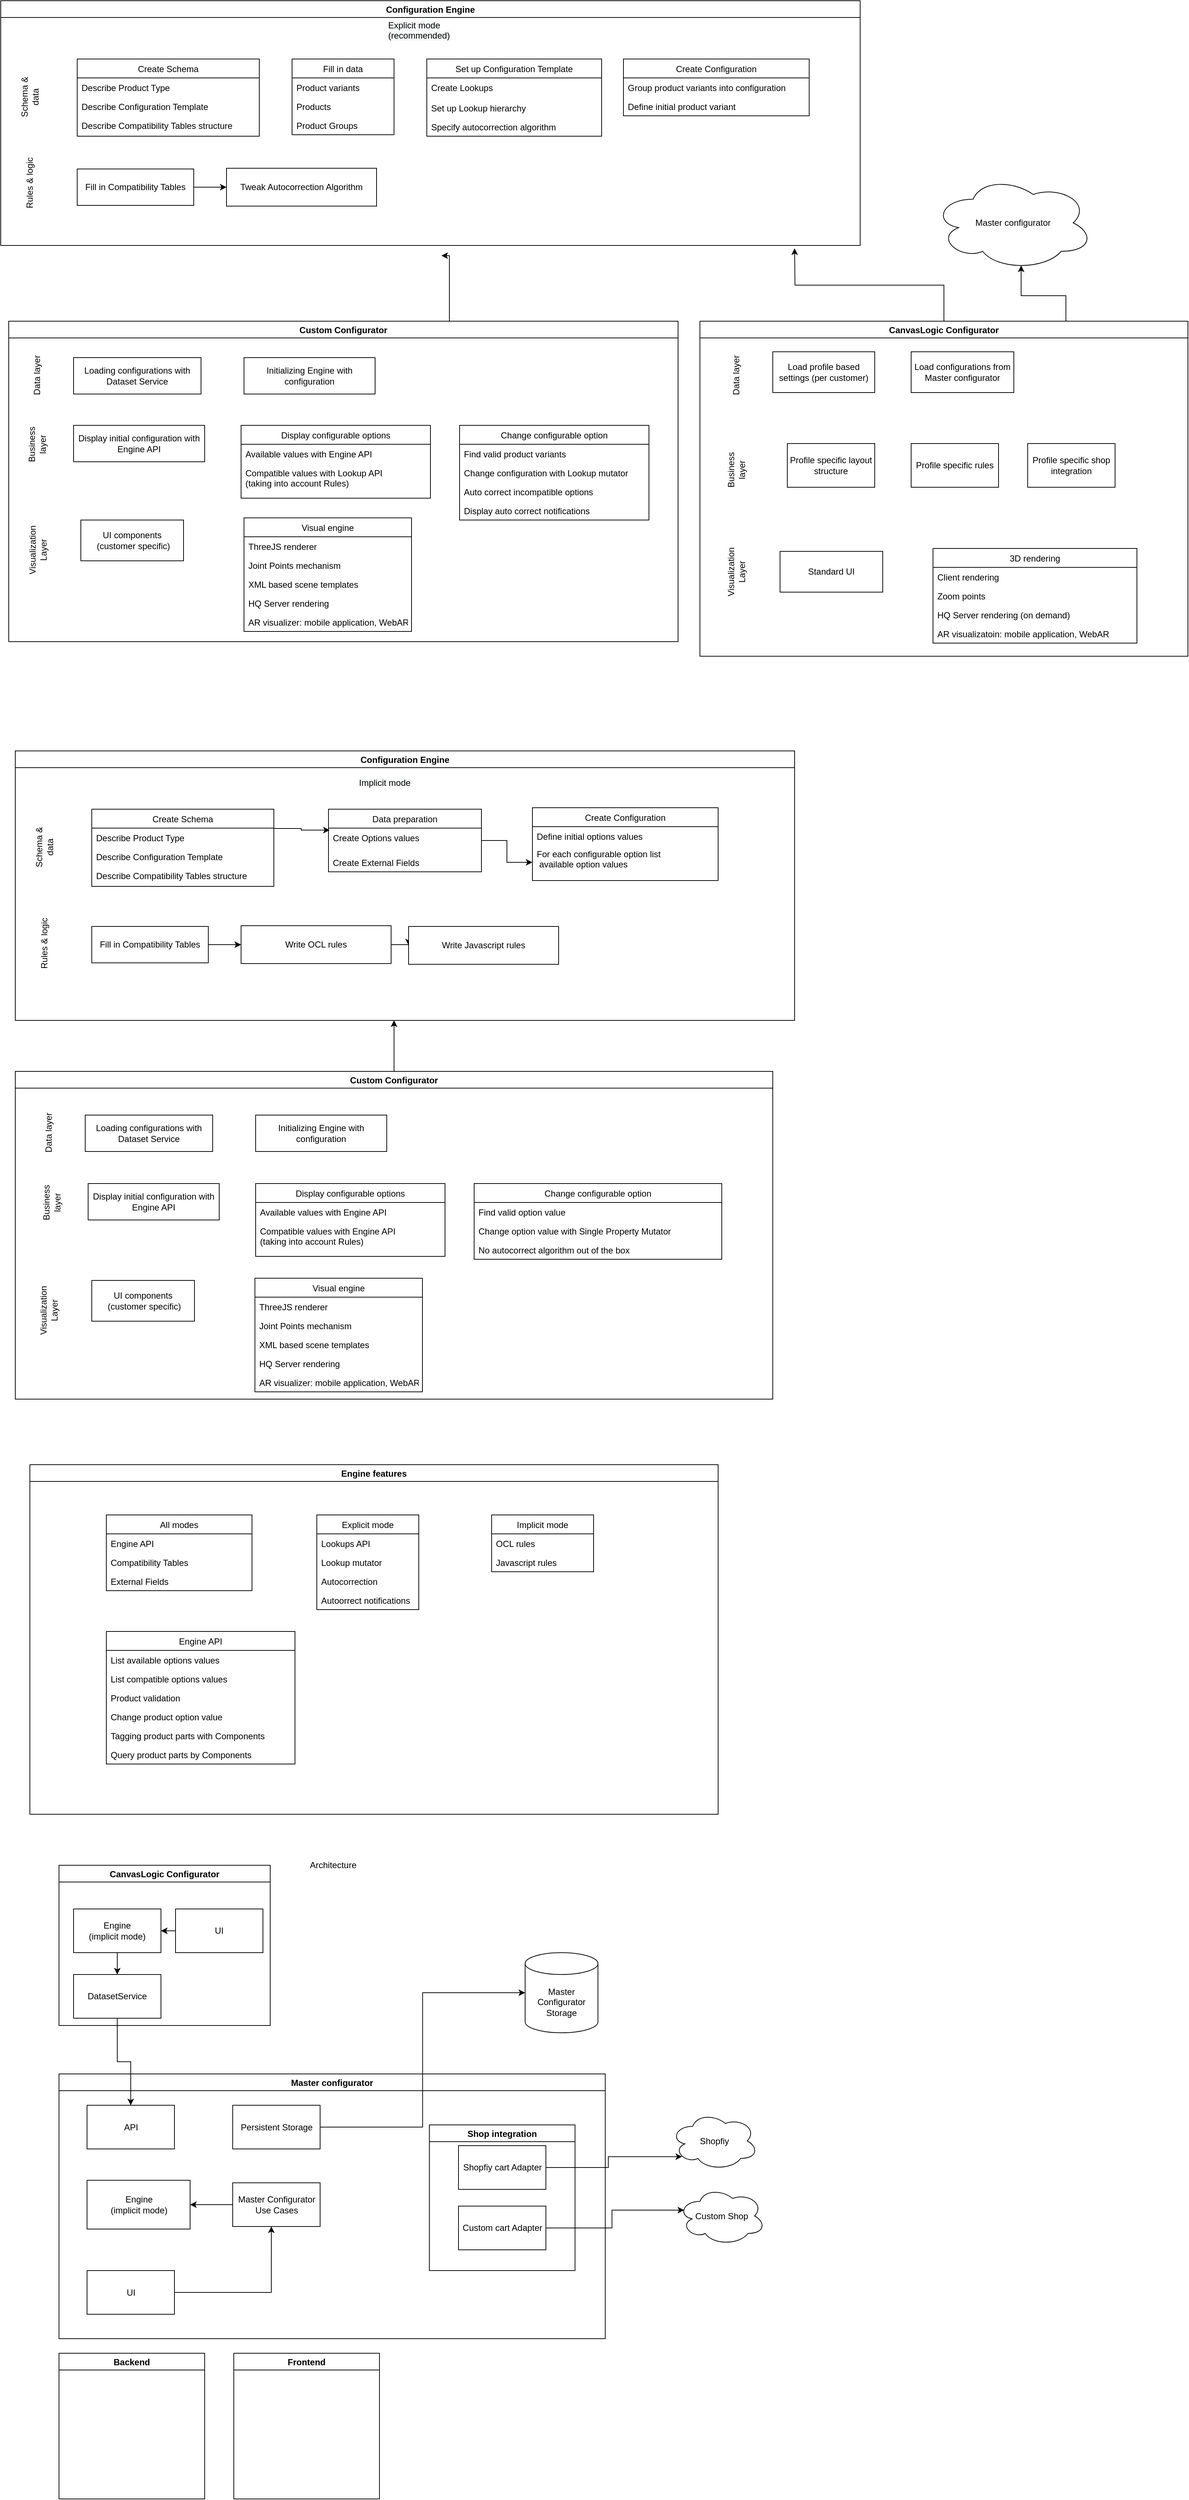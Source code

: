 <mxfile version="15.2.9" type="github">
  <diagram id="C5RBs43oDa-KdzZeNtuy" name="Page-1">
    <mxGraphModel dx="2031" dy="1089" grid="1" gridSize="10" guides="1" tooltips="1" connect="1" arrows="1" fold="1" page="1" pageScale="1" pageWidth="827" pageHeight="1169" math="0" shadow="0">
      <root>
        <mxCell id="WIyWlLk6GJQsqaUBKTNV-0" />
        <mxCell id="WIyWlLk6GJQsqaUBKTNV-1" parent="WIyWlLk6GJQsqaUBKTNV-0" />
        <mxCell id="K-jKVqznmBLDgwKWgukP-60" value="Configuration Engine" style="swimlane;" vertex="1" parent="WIyWlLk6GJQsqaUBKTNV-1">
          <mxGeometry x="20" width="1180" height="336" as="geometry" />
        </mxCell>
        <mxCell id="K-jKVqznmBLDgwKWgukP-9" value="Set up Configuration Template" style="swimlane;fontStyle=0;childLayout=stackLayout;horizontal=1;startSize=26;horizontalStack=0;resizeParent=1;resizeParentMax=0;resizeLast=0;collapsible=1;marginBottom=0;" vertex="1" parent="K-jKVqznmBLDgwKWgukP-60">
          <mxGeometry x="585" y="80" width="240" height="106" as="geometry" />
        </mxCell>
        <mxCell id="K-jKVqznmBLDgwKWgukP-26" value="Create Lookups&#xa;" style="text;strokeColor=none;fillColor=none;align=left;verticalAlign=top;spacingLeft=4;spacingRight=4;overflow=hidden;rotatable=0;points=[[0,0.5],[1,0.5]];portConstraint=eastwest;" vertex="1" parent="K-jKVqznmBLDgwKWgukP-9">
          <mxGeometry y="26" width="240" height="28" as="geometry" />
        </mxCell>
        <mxCell id="K-jKVqznmBLDgwKWgukP-10" value="Set up Lookup hierarchy" style="text;strokeColor=none;fillColor=none;align=left;verticalAlign=top;spacingLeft=4;spacingRight=4;overflow=hidden;rotatable=0;points=[[0,0.5],[1,0.5]];portConstraint=eastwest;" vertex="1" parent="K-jKVqznmBLDgwKWgukP-9">
          <mxGeometry y="54" width="240" height="26" as="geometry" />
        </mxCell>
        <mxCell id="K-jKVqznmBLDgwKWgukP-11" value="Specify autocorrection algorithm" style="text;strokeColor=none;fillColor=none;align=left;verticalAlign=top;spacingLeft=4;spacingRight=4;overflow=hidden;rotatable=0;points=[[0,0.5],[1,0.5]];portConstraint=eastwest;" vertex="1" parent="K-jKVqznmBLDgwKWgukP-9">
          <mxGeometry y="80" width="240" height="26" as="geometry" />
        </mxCell>
        <mxCell id="K-jKVqznmBLDgwKWgukP-21" value="Create Configuration" style="swimlane;fontStyle=0;childLayout=stackLayout;horizontal=1;startSize=26;horizontalStack=0;resizeParent=1;resizeParentMax=0;resizeLast=0;collapsible=1;marginBottom=0;" vertex="1" parent="K-jKVqznmBLDgwKWgukP-60">
          <mxGeometry x="855" y="80" width="255" height="78" as="geometry" />
        </mxCell>
        <mxCell id="K-jKVqznmBLDgwKWgukP-22" value="Group product variants into configuration " style="text;strokeColor=none;fillColor=none;align=left;verticalAlign=top;spacingLeft=4;spacingRight=4;overflow=hidden;rotatable=0;points=[[0,0.5],[1,0.5]];portConstraint=eastwest;" vertex="1" parent="K-jKVqznmBLDgwKWgukP-21">
          <mxGeometry y="26" width="255" height="26" as="geometry" />
        </mxCell>
        <mxCell id="K-jKVqznmBLDgwKWgukP-23" value="Define initial product variant" style="text;strokeColor=none;fillColor=none;align=left;verticalAlign=top;spacingLeft=4;spacingRight=4;overflow=hidden;rotatable=0;points=[[0,0.5],[1,0.5]];portConstraint=eastwest;" vertex="1" parent="K-jKVqznmBLDgwKWgukP-21">
          <mxGeometry y="52" width="255" height="26" as="geometry" />
        </mxCell>
        <mxCell id="K-jKVqznmBLDgwKWgukP-5" value="Fill in data" style="swimlane;fontStyle=0;childLayout=stackLayout;horizontal=1;startSize=26;horizontalStack=0;resizeParent=1;resizeParentMax=0;resizeLast=0;collapsible=1;marginBottom=0;" vertex="1" parent="K-jKVqznmBLDgwKWgukP-60">
          <mxGeometry x="400" y="80" width="140" height="104" as="geometry" />
        </mxCell>
        <mxCell id="K-jKVqznmBLDgwKWgukP-6" value="Product variants" style="text;strokeColor=none;fillColor=none;align=left;verticalAlign=top;spacingLeft=4;spacingRight=4;overflow=hidden;rotatable=0;points=[[0,0.5],[1,0.5]];portConstraint=eastwest;" vertex="1" parent="K-jKVqznmBLDgwKWgukP-5">
          <mxGeometry y="26" width="140" height="26" as="geometry" />
        </mxCell>
        <mxCell id="K-jKVqznmBLDgwKWgukP-7" value="Products" style="text;strokeColor=none;fillColor=none;align=left;verticalAlign=top;spacingLeft=4;spacingRight=4;overflow=hidden;rotatable=0;points=[[0,0.5],[1,0.5]];portConstraint=eastwest;" vertex="1" parent="K-jKVqznmBLDgwKWgukP-5">
          <mxGeometry y="52" width="140" height="26" as="geometry" />
        </mxCell>
        <mxCell id="K-jKVqznmBLDgwKWgukP-8" value="Product Groups" style="text;strokeColor=none;fillColor=none;align=left;verticalAlign=top;spacingLeft=4;spacingRight=4;overflow=hidden;rotatable=0;points=[[0,0.5],[1,0.5]];portConstraint=eastwest;" vertex="1" parent="K-jKVqznmBLDgwKWgukP-5">
          <mxGeometry y="78" width="140" height="26" as="geometry" />
        </mxCell>
        <mxCell id="K-jKVqznmBLDgwKWgukP-1" value="Create Schema" style="swimlane;fontStyle=0;childLayout=stackLayout;horizontal=1;startSize=26;horizontalStack=0;resizeParent=1;resizeParentMax=0;resizeLast=0;collapsible=1;marginBottom=0;" vertex="1" parent="K-jKVqznmBLDgwKWgukP-60">
          <mxGeometry x="105" y="80" width="250" height="106" as="geometry" />
        </mxCell>
        <mxCell id="K-jKVqznmBLDgwKWgukP-2" value="Describe Product Type " style="text;strokeColor=none;fillColor=none;align=left;verticalAlign=top;spacingLeft=4;spacingRight=4;overflow=hidden;rotatable=0;points=[[0,0.5],[1,0.5]];portConstraint=eastwest;" vertex="1" parent="K-jKVqznmBLDgwKWgukP-1">
          <mxGeometry y="26" width="250" height="26" as="geometry" />
        </mxCell>
        <mxCell id="K-jKVqznmBLDgwKWgukP-88" value="Describe Configuration Template" style="text;strokeColor=none;fillColor=none;align=left;verticalAlign=top;spacingLeft=4;spacingRight=4;overflow=hidden;rotatable=0;points=[[0,0.5],[1,0.5]];portConstraint=eastwest;" vertex="1" parent="K-jKVqznmBLDgwKWgukP-1">
          <mxGeometry y="52" width="250" height="26" as="geometry" />
        </mxCell>
        <mxCell id="K-jKVqznmBLDgwKWgukP-4" value="Describe Compatibility Tables structure" style="text;strokeColor=none;fillColor=none;align=left;verticalAlign=top;spacingLeft=4;spacingRight=4;overflow=hidden;rotatable=0;points=[[0,0.5],[1,0.5]];portConstraint=eastwest;" vertex="1" parent="K-jKVqznmBLDgwKWgukP-1">
          <mxGeometry y="78" width="250" height="28" as="geometry" />
        </mxCell>
        <mxCell id="K-jKVqznmBLDgwKWgukP-74" value="" style="edgeStyle=orthogonalEdgeStyle;rounded=0;orthogonalLoop=1;jettySize=auto;html=1;" edge="1" parent="K-jKVqznmBLDgwKWgukP-60" source="K-jKVqznmBLDgwKWgukP-41" target="K-jKVqznmBLDgwKWgukP-42">
          <mxGeometry relative="1" as="geometry" />
        </mxCell>
        <mxCell id="K-jKVqznmBLDgwKWgukP-41" value="Fill in Compatibility Tables" style="rounded=0;whiteSpace=wrap;html=1;" vertex="1" parent="K-jKVqznmBLDgwKWgukP-60">
          <mxGeometry x="105" y="231" width="160" height="50" as="geometry" />
        </mxCell>
        <mxCell id="K-jKVqznmBLDgwKWgukP-42" value="Tweak Autocorrection Algorithm" style="rounded=0;whiteSpace=wrap;html=1;" vertex="1" parent="K-jKVqznmBLDgwKWgukP-60">
          <mxGeometry x="310" y="230" width="206" height="52" as="geometry" />
        </mxCell>
        <mxCell id="K-jKVqznmBLDgwKWgukP-38" value="Schema &amp;amp; data" style="text;html=1;strokeColor=none;fillColor=none;align=center;verticalAlign=middle;whiteSpace=wrap;rounded=0;rotation=-90;" vertex="1" parent="K-jKVqznmBLDgwKWgukP-60">
          <mxGeometry y="108" width="80" height="48" as="geometry" />
        </mxCell>
        <mxCell id="K-jKVqznmBLDgwKWgukP-39" value="Rules &amp;amp; logic" style="text;html=1;strokeColor=none;fillColor=none;align=center;verticalAlign=middle;whiteSpace=wrap;rounded=0;rotation=-90;" vertex="1" parent="K-jKVqznmBLDgwKWgukP-60">
          <mxGeometry y="226" width="80" height="48" as="geometry" />
        </mxCell>
        <mxCell id="K-jKVqznmBLDgwKWgukP-37" value="&lt;span style=&quot;color: rgb(0, 0, 0); font-family: helvetica; font-size: 12px; font-style: normal; font-weight: 400; letter-spacing: normal; text-align: center; text-indent: 0px; text-transform: none; word-spacing: 0px; background-color: rgb(248, 249, 250); display: inline; float: none;&quot;&gt;Explicit mode&lt;/span&gt;&lt;br style=&quot;color: rgb(0, 0, 0); font-family: helvetica; font-size: 12px; font-style: normal; font-weight: 400; letter-spacing: normal; text-align: center; text-indent: 0px; text-transform: none; word-spacing: 0px; background-color: rgb(248, 249, 250);&quot;&gt;&lt;span style=&quot;color: rgb(0, 0, 0); font-family: helvetica; font-size: 12px; font-style: normal; font-weight: 400; letter-spacing: normal; text-align: center; text-indent: 0px; text-transform: none; word-spacing: 0px; background-color: rgb(248, 249, 250); display: inline; float: none;&quot;&gt;(recommended)&lt;/span&gt;" style="text;whiteSpace=wrap;html=1;" vertex="1" parent="K-jKVqznmBLDgwKWgukP-60">
          <mxGeometry x="530" y="20" width="110" height="40" as="geometry" />
        </mxCell>
        <mxCell id="K-jKVqznmBLDgwKWgukP-64" style="edgeStyle=orthogonalEdgeStyle;rounded=0;orthogonalLoop=1;jettySize=auto;html=1;exitX=0.5;exitY=0;exitDx=0;exitDy=0;" edge="1" parent="WIyWlLk6GJQsqaUBKTNV-1" source="K-jKVqznmBLDgwKWgukP-63">
          <mxGeometry relative="1" as="geometry">
            <mxPoint x="625" y="350" as="targetPoint" />
            <Array as="points">
              <mxPoint x="636" y="350" />
            </Array>
          </mxGeometry>
        </mxCell>
        <mxCell id="K-jKVqznmBLDgwKWgukP-63" value="Custom Configurator" style="swimlane;" vertex="1" parent="WIyWlLk6GJQsqaUBKTNV-1">
          <mxGeometry x="31" y="440" width="919" height="440" as="geometry" />
        </mxCell>
        <mxCell id="K-jKVqznmBLDgwKWgukP-40" value="Visualization Layer" style="text;html=1;strokeColor=none;fillColor=none;align=center;verticalAlign=middle;whiteSpace=wrap;rounded=0;rotation=-90;" vertex="1" parent="K-jKVqznmBLDgwKWgukP-63">
          <mxGeometry y="290" width="80" height="48" as="geometry" />
        </mxCell>
        <mxCell id="K-jKVqznmBLDgwKWgukP-43" value="Initializing Engine with configuration" style="rounded=0;whiteSpace=wrap;html=1;" vertex="1" parent="K-jKVqznmBLDgwKWgukP-63">
          <mxGeometry x="323" y="50" width="180" height="50" as="geometry" />
        </mxCell>
        <mxCell id="K-jKVqznmBLDgwKWgukP-48" value="Loading configurations with Dataset Service" style="rounded=0;whiteSpace=wrap;html=1;" vertex="1" parent="K-jKVqznmBLDgwKWgukP-63">
          <mxGeometry x="89" y="50" width="175" height="50" as="geometry" />
        </mxCell>
        <mxCell id="K-jKVqznmBLDgwKWgukP-49" value="Display initial configuration with Engine API" style="rounded=0;whiteSpace=wrap;html=1;" vertex="1" parent="K-jKVqznmBLDgwKWgukP-63">
          <mxGeometry x="89" y="143" width="180" height="50" as="geometry" />
        </mxCell>
        <mxCell id="K-jKVqznmBLDgwKWgukP-52" value="Display configurable options" style="swimlane;fontStyle=0;childLayout=stackLayout;horizontal=1;startSize=26;horizontalStack=0;resizeParent=1;resizeParentMax=0;resizeLast=0;collapsible=1;marginBottom=0;" vertex="1" parent="K-jKVqznmBLDgwKWgukP-63">
          <mxGeometry x="319" y="143" width="260" height="100" as="geometry" />
        </mxCell>
        <mxCell id="K-jKVqznmBLDgwKWgukP-53" value="Available values with Engine API" style="text;strokeColor=none;fillColor=none;align=left;verticalAlign=top;spacingLeft=4;spacingRight=4;overflow=hidden;rotatable=0;points=[[0,0.5],[1,0.5]];portConstraint=eastwest;" vertex="1" parent="K-jKVqznmBLDgwKWgukP-52">
          <mxGeometry y="26" width="260" height="26" as="geometry" />
        </mxCell>
        <mxCell id="K-jKVqznmBLDgwKWgukP-54" value="Compatible values with Lookup API &#xa;(taking into account Rules)&#xa;" style="text;strokeColor=none;fillColor=none;align=left;verticalAlign=top;spacingLeft=4;spacingRight=4;overflow=hidden;rotatable=0;points=[[0,0.5],[1,0.5]];portConstraint=eastwest;" vertex="1" parent="K-jKVqznmBLDgwKWgukP-52">
          <mxGeometry y="52" width="260" height="48" as="geometry" />
        </mxCell>
        <mxCell id="K-jKVqznmBLDgwKWgukP-89" value="Business layer" style="text;html=1;strokeColor=none;fillColor=none;align=center;verticalAlign=middle;whiteSpace=wrap;rounded=0;rotation=-90;" vertex="1" parent="K-jKVqznmBLDgwKWgukP-63">
          <mxGeometry x="-1" y="145" width="80" height="48" as="geometry" />
        </mxCell>
        <mxCell id="K-jKVqznmBLDgwKWgukP-91" value="Data layer" style="text;html=1;strokeColor=none;fillColor=none;align=center;verticalAlign=middle;whiteSpace=wrap;rounded=0;rotation=-90;" vertex="1" parent="K-jKVqznmBLDgwKWgukP-63">
          <mxGeometry x="-1" y="50" width="80" height="48" as="geometry" />
        </mxCell>
        <mxCell id="K-jKVqznmBLDgwKWgukP-92" value="Change configurable option" style="swimlane;fontStyle=0;childLayout=stackLayout;horizontal=1;startSize=26;horizontalStack=0;resizeParent=1;resizeParentMax=0;resizeLast=0;collapsible=1;marginBottom=0;" vertex="1" parent="K-jKVqznmBLDgwKWgukP-63">
          <mxGeometry x="619" y="143" width="260" height="130" as="geometry" />
        </mxCell>
        <mxCell id="K-jKVqznmBLDgwKWgukP-93" value="Find valid product variants" style="text;strokeColor=none;fillColor=none;align=left;verticalAlign=top;spacingLeft=4;spacingRight=4;overflow=hidden;rotatable=0;points=[[0,0.5],[1,0.5]];portConstraint=eastwest;" vertex="1" parent="K-jKVqznmBLDgwKWgukP-92">
          <mxGeometry y="26" width="260" height="26" as="geometry" />
        </mxCell>
        <mxCell id="K-jKVqznmBLDgwKWgukP-97" value="Change configuration with Lookup mutator" style="text;strokeColor=none;fillColor=none;align=left;verticalAlign=top;spacingLeft=4;spacingRight=4;overflow=hidden;rotatable=0;points=[[0,0.5],[1,0.5]];portConstraint=eastwest;" vertex="1" parent="K-jKVqznmBLDgwKWgukP-92">
          <mxGeometry y="52" width="260" height="26" as="geometry" />
        </mxCell>
        <mxCell id="K-jKVqznmBLDgwKWgukP-95" value="Auto correct incompatible options" style="text;strokeColor=none;fillColor=none;align=left;verticalAlign=top;spacingLeft=4;spacingRight=4;overflow=hidden;rotatable=0;points=[[0,0.5],[1,0.5]];portConstraint=eastwest;" vertex="1" parent="K-jKVqznmBLDgwKWgukP-92">
          <mxGeometry y="78" width="260" height="26" as="geometry" />
        </mxCell>
        <mxCell id="K-jKVqznmBLDgwKWgukP-96" value="Display auto correct notifications" style="text;strokeColor=none;fillColor=none;align=left;verticalAlign=top;spacingLeft=4;spacingRight=4;overflow=hidden;rotatable=0;points=[[0,0.5],[1,0.5]];portConstraint=eastwest;" vertex="1" parent="K-jKVqznmBLDgwKWgukP-92">
          <mxGeometry y="104" width="260" height="26" as="geometry" />
        </mxCell>
        <mxCell id="K-jKVqznmBLDgwKWgukP-103" value="UI components&lt;br&gt;&amp;nbsp;(customer specific)" style="rounded=0;whiteSpace=wrap;html=1;" vertex="1" parent="K-jKVqznmBLDgwKWgukP-63">
          <mxGeometry x="99" y="273" width="141" height="56" as="geometry" />
        </mxCell>
        <mxCell id="K-jKVqznmBLDgwKWgukP-80" value="Visual engine" style="swimlane;fontStyle=0;childLayout=stackLayout;horizontal=1;startSize=26;horizontalStack=0;resizeParent=1;resizeParentMax=0;resizeLast=0;collapsible=1;marginBottom=0;" vertex="1" parent="K-jKVqznmBLDgwKWgukP-63">
          <mxGeometry x="323" y="270" width="230" height="156" as="geometry" />
        </mxCell>
        <mxCell id="K-jKVqznmBLDgwKWgukP-81" value="ThreeJS renderer" style="text;strokeColor=none;fillColor=none;align=left;verticalAlign=top;spacingLeft=4;spacingRight=4;overflow=hidden;rotatable=0;points=[[0,0.5],[1,0.5]];portConstraint=eastwest;" vertex="1" parent="K-jKVqznmBLDgwKWgukP-80">
          <mxGeometry y="26" width="230" height="26" as="geometry" />
        </mxCell>
        <mxCell id="K-jKVqznmBLDgwKWgukP-82" value="Joint Points mechanism" style="text;strokeColor=none;fillColor=none;align=left;verticalAlign=top;spacingLeft=4;spacingRight=4;overflow=hidden;rotatable=0;points=[[0,0.5],[1,0.5]];portConstraint=eastwest;" vertex="1" parent="K-jKVqznmBLDgwKWgukP-80">
          <mxGeometry y="52" width="230" height="26" as="geometry" />
        </mxCell>
        <mxCell id="K-jKVqznmBLDgwKWgukP-83" value="XML based scene templates&#xa;" style="text;strokeColor=none;fillColor=none;align=left;verticalAlign=top;spacingLeft=4;spacingRight=4;overflow=hidden;rotatable=0;points=[[0,0.5],[1,0.5]];portConstraint=eastwest;" vertex="1" parent="K-jKVqznmBLDgwKWgukP-80">
          <mxGeometry y="78" width="230" height="26" as="geometry" />
        </mxCell>
        <mxCell id="K-jKVqznmBLDgwKWgukP-84" value="HQ Server rendering" style="text;strokeColor=none;fillColor=none;align=left;verticalAlign=top;spacingLeft=4;spacingRight=4;overflow=hidden;rotatable=0;points=[[0,0.5],[1,0.5]];portConstraint=eastwest;" vertex="1" parent="K-jKVqznmBLDgwKWgukP-80">
          <mxGeometry y="104" width="230" height="26" as="geometry" />
        </mxCell>
        <mxCell id="K-jKVqznmBLDgwKWgukP-85" value="AR visualizer: mobile application, WebAR&#xa;" style="text;strokeColor=none;fillColor=none;align=left;verticalAlign=top;spacingLeft=4;spacingRight=4;overflow=hidden;rotatable=0;points=[[0,0.5],[1,0.5]];portConstraint=eastwest;" vertex="1" parent="K-jKVqznmBLDgwKWgukP-80">
          <mxGeometry y="130" width="230" height="26" as="geometry" />
        </mxCell>
        <mxCell id="K-jKVqznmBLDgwKWgukP-78" value="Architecture" style="text;html=1;strokeColor=none;fillColor=none;align=center;verticalAlign=middle;whiteSpace=wrap;rounded=0;" vertex="1" parent="WIyWlLk6GJQsqaUBKTNV-1">
          <mxGeometry x="400" y="2540" width="153" height="40" as="geometry" />
        </mxCell>
        <mxCell id="K-jKVqznmBLDgwKWgukP-99" style="edgeStyle=orthogonalEdgeStyle;rounded=0;orthogonalLoop=1;jettySize=auto;html=1;exitX=0.5;exitY=0;exitDx=0;exitDy=0;" edge="1" parent="WIyWlLk6GJQsqaUBKTNV-1" source="K-jKVqznmBLDgwKWgukP-98">
          <mxGeometry relative="1" as="geometry">
            <mxPoint x="1110" y="340" as="targetPoint" />
          </mxGeometry>
        </mxCell>
        <mxCell id="K-jKVqznmBLDgwKWgukP-101" style="edgeStyle=orthogonalEdgeStyle;rounded=0;orthogonalLoop=1;jettySize=auto;html=1;exitX=0.75;exitY=0;exitDx=0;exitDy=0;entryX=0.55;entryY=0.95;entryDx=0;entryDy=0;entryPerimeter=0;" edge="1" parent="WIyWlLk6GJQsqaUBKTNV-1" source="K-jKVqznmBLDgwKWgukP-98" target="K-jKVqznmBLDgwKWgukP-100">
          <mxGeometry relative="1" as="geometry" />
        </mxCell>
        <mxCell id="K-jKVqznmBLDgwKWgukP-98" value="CanvasLogic Configurator" style="swimlane;" vertex="1" parent="WIyWlLk6GJQsqaUBKTNV-1">
          <mxGeometry x="980" y="440" width="670" height="460" as="geometry" />
        </mxCell>
        <mxCell id="K-jKVqznmBLDgwKWgukP-104" value="Data layer" style="text;html=1;strokeColor=none;fillColor=none;align=center;verticalAlign=middle;whiteSpace=wrap;rounded=0;rotation=-90;" vertex="1" parent="K-jKVqznmBLDgwKWgukP-98">
          <mxGeometry x="10" y="50" width="80" height="48" as="geometry" />
        </mxCell>
        <mxCell id="K-jKVqznmBLDgwKWgukP-105" value="Business layer" style="text;html=1;strokeColor=none;fillColor=none;align=center;verticalAlign=middle;whiteSpace=wrap;rounded=0;rotation=-90;" vertex="1" parent="K-jKVqznmBLDgwKWgukP-98">
          <mxGeometry x="10" y="180" width="80" height="48" as="geometry" />
        </mxCell>
        <mxCell id="K-jKVqznmBLDgwKWgukP-106" value="Visualization Layer" style="text;html=1;strokeColor=none;fillColor=none;align=center;verticalAlign=middle;whiteSpace=wrap;rounded=0;rotation=-90;" vertex="1" parent="K-jKVqznmBLDgwKWgukP-98">
          <mxGeometry x="10" y="320" width="80" height="48" as="geometry" />
        </mxCell>
        <mxCell id="K-jKVqznmBLDgwKWgukP-107" value="Standard UI" style="rounded=0;whiteSpace=wrap;html=1;" vertex="1" parent="K-jKVqznmBLDgwKWgukP-98">
          <mxGeometry x="110" y="316" width="141" height="56" as="geometry" />
        </mxCell>
        <mxCell id="K-jKVqznmBLDgwKWgukP-108" value="3D rendering" style="swimlane;fontStyle=0;childLayout=stackLayout;horizontal=1;startSize=26;horizontalStack=0;resizeParent=1;resizeParentMax=0;resizeLast=0;collapsible=1;marginBottom=0;" vertex="1" parent="K-jKVqznmBLDgwKWgukP-98">
          <mxGeometry x="320" y="312" width="280" height="130" as="geometry" />
        </mxCell>
        <mxCell id="K-jKVqznmBLDgwKWgukP-109" value="Client rendering" style="text;strokeColor=none;fillColor=none;align=left;verticalAlign=top;spacingLeft=4;spacingRight=4;overflow=hidden;rotatable=0;points=[[0,0.5],[1,0.5]];portConstraint=eastwest;" vertex="1" parent="K-jKVqznmBLDgwKWgukP-108">
          <mxGeometry y="26" width="280" height="26" as="geometry" />
        </mxCell>
        <mxCell id="K-jKVqznmBLDgwKWgukP-110" value="Zoom points" style="text;strokeColor=none;fillColor=none;align=left;verticalAlign=top;spacingLeft=4;spacingRight=4;overflow=hidden;rotatable=0;points=[[0,0.5],[1,0.5]];portConstraint=eastwest;" vertex="1" parent="K-jKVqznmBLDgwKWgukP-108">
          <mxGeometry y="52" width="280" height="26" as="geometry" />
        </mxCell>
        <mxCell id="K-jKVqznmBLDgwKWgukP-111" value="HQ Server rendering (on demand)" style="text;strokeColor=none;fillColor=none;align=left;verticalAlign=top;spacingLeft=4;spacingRight=4;overflow=hidden;rotatable=0;points=[[0,0.5],[1,0.5]];portConstraint=eastwest;" vertex="1" parent="K-jKVqznmBLDgwKWgukP-108">
          <mxGeometry y="78" width="280" height="26" as="geometry" />
        </mxCell>
        <mxCell id="K-jKVqznmBLDgwKWgukP-112" value="AR visualizatoin: mobile application, WebAR" style="text;strokeColor=none;fillColor=none;align=left;verticalAlign=top;spacingLeft=4;spacingRight=4;overflow=hidden;rotatable=0;points=[[0,0.5],[1,0.5]];portConstraint=eastwest;" vertex="1" parent="K-jKVqznmBLDgwKWgukP-108">
          <mxGeometry y="104" width="280" height="26" as="geometry" />
        </mxCell>
        <mxCell id="K-jKVqznmBLDgwKWgukP-113" value="Load configurations from Master configurator" style="rounded=0;whiteSpace=wrap;html=1;" vertex="1" parent="K-jKVqznmBLDgwKWgukP-98">
          <mxGeometry x="290" y="42" width="141" height="56" as="geometry" />
        </mxCell>
        <mxCell id="K-jKVqznmBLDgwKWgukP-114" value="Load profile based settings (per customer)" style="rounded=0;whiteSpace=wrap;html=1;" vertex="1" parent="K-jKVqznmBLDgwKWgukP-98">
          <mxGeometry x="100" y="42" width="140" height="56" as="geometry" />
        </mxCell>
        <mxCell id="K-jKVqznmBLDgwKWgukP-116" value="Profile specific layout structure" style="rounded=0;whiteSpace=wrap;html=1;" vertex="1" parent="K-jKVqznmBLDgwKWgukP-98">
          <mxGeometry x="120" y="168" width="120" height="60" as="geometry" />
        </mxCell>
        <mxCell id="K-jKVqznmBLDgwKWgukP-117" value="Profile specific rules" style="rounded=0;whiteSpace=wrap;html=1;" vertex="1" parent="K-jKVqznmBLDgwKWgukP-98">
          <mxGeometry x="290" y="168" width="120" height="60" as="geometry" />
        </mxCell>
        <mxCell id="K-jKVqznmBLDgwKWgukP-118" value="Profile specific shop integration" style="rounded=0;whiteSpace=wrap;html=1;" vertex="1" parent="K-jKVqznmBLDgwKWgukP-98">
          <mxGeometry x="450" y="168" width="120" height="60" as="geometry" />
        </mxCell>
        <mxCell id="K-jKVqznmBLDgwKWgukP-100" value="Master configurator" style="ellipse;shape=cloud;whiteSpace=wrap;html=1;" vertex="1" parent="WIyWlLk6GJQsqaUBKTNV-1">
          <mxGeometry x="1300" y="240" width="220" height="130" as="geometry" />
        </mxCell>
        <mxCell id="K-jKVqznmBLDgwKWgukP-119" value="Configuration Engine" style="swimlane;" vertex="1" parent="WIyWlLk6GJQsqaUBKTNV-1">
          <mxGeometry x="40" y="1030" width="1070" height="370" as="geometry" />
        </mxCell>
        <mxCell id="K-jKVqznmBLDgwKWgukP-124" value="Create Configuration" style="swimlane;fontStyle=0;childLayout=stackLayout;horizontal=1;startSize=26;horizontalStack=0;resizeParent=1;resizeParentMax=0;resizeLast=0;collapsible=1;marginBottom=0;" vertex="1" parent="K-jKVqznmBLDgwKWgukP-119">
          <mxGeometry x="710" y="78" width="255" height="100" as="geometry" />
        </mxCell>
        <mxCell id="K-jKVqznmBLDgwKWgukP-126" value="Define initial options values&#xa;" style="text;strokeColor=none;fillColor=none;align=left;verticalAlign=top;spacingLeft=4;spacingRight=4;overflow=hidden;rotatable=0;points=[[0,0.5],[1,0.5]];portConstraint=eastwest;" vertex="1" parent="K-jKVqznmBLDgwKWgukP-124">
          <mxGeometry y="26" width="255" height="24" as="geometry" />
        </mxCell>
        <mxCell id="K-jKVqznmBLDgwKWgukP-125" value="For each configurable option list&#xa; available option values" style="text;strokeColor=none;fillColor=none;align=left;verticalAlign=top;spacingLeft=4;spacingRight=4;overflow=hidden;rotatable=0;points=[[0,0.5],[1,0.5]];portConstraint=eastwest;" vertex="1" parent="K-jKVqznmBLDgwKWgukP-124">
          <mxGeometry y="50" width="255" height="50" as="geometry" />
        </mxCell>
        <mxCell id="K-jKVqznmBLDgwKWgukP-127" value="Data preparation" style="swimlane;fontStyle=0;childLayout=stackLayout;horizontal=1;startSize=26;horizontalStack=0;resizeParent=1;resizeParentMax=0;resizeLast=0;collapsible=1;marginBottom=0;" vertex="1" parent="K-jKVqznmBLDgwKWgukP-119">
          <mxGeometry x="430" y="80" width="210" height="86" as="geometry" />
        </mxCell>
        <mxCell id="K-jKVqznmBLDgwKWgukP-128" value="Create Options values" style="text;strokeColor=none;fillColor=none;align=left;verticalAlign=top;spacingLeft=4;spacingRight=4;overflow=hidden;rotatable=0;points=[[0,0.5],[1,0.5]];portConstraint=eastwest;" vertex="1" parent="K-jKVqznmBLDgwKWgukP-127">
          <mxGeometry y="26" width="210" height="34" as="geometry" />
        </mxCell>
        <mxCell id="K-jKVqznmBLDgwKWgukP-146" value="Create External Fields" style="text;strokeColor=none;fillColor=none;align=left;verticalAlign=top;spacingLeft=4;spacingRight=4;overflow=hidden;rotatable=0;points=[[0,0.5],[1,0.5]];portConstraint=eastwest;" vertex="1" parent="K-jKVqznmBLDgwKWgukP-127">
          <mxGeometry y="60" width="210" height="26" as="geometry" />
        </mxCell>
        <mxCell id="K-jKVqznmBLDgwKWgukP-143" style="edgeStyle=orthogonalEdgeStyle;rounded=0;orthogonalLoop=1;jettySize=auto;html=1;exitX=1;exitY=0.25;exitDx=0;exitDy=0;entryX=0.008;entryY=0.081;entryDx=0;entryDy=0;entryPerimeter=0;" edge="1" parent="K-jKVqznmBLDgwKWgukP-119" source="K-jKVqznmBLDgwKWgukP-131" target="K-jKVqznmBLDgwKWgukP-128">
          <mxGeometry relative="1" as="geometry" />
        </mxCell>
        <mxCell id="K-jKVqznmBLDgwKWgukP-131" value="Create Schema" style="swimlane;fontStyle=0;childLayout=stackLayout;horizontal=1;startSize=26;horizontalStack=0;resizeParent=1;resizeParentMax=0;resizeLast=0;collapsible=1;marginBottom=0;" vertex="1" parent="K-jKVqznmBLDgwKWgukP-119">
          <mxGeometry x="105" y="80" width="250" height="106" as="geometry" />
        </mxCell>
        <mxCell id="K-jKVqznmBLDgwKWgukP-132" value="Describe Product Type " style="text;strokeColor=none;fillColor=none;align=left;verticalAlign=top;spacingLeft=4;spacingRight=4;overflow=hidden;rotatable=0;points=[[0,0.5],[1,0.5]];portConstraint=eastwest;" vertex="1" parent="K-jKVqznmBLDgwKWgukP-131">
          <mxGeometry y="26" width="250" height="26" as="geometry" />
        </mxCell>
        <mxCell id="K-jKVqznmBLDgwKWgukP-133" value="Describe Configuration Template" style="text;strokeColor=none;fillColor=none;align=left;verticalAlign=top;spacingLeft=4;spacingRight=4;overflow=hidden;rotatable=0;points=[[0,0.5],[1,0.5]];portConstraint=eastwest;" vertex="1" parent="K-jKVqznmBLDgwKWgukP-131">
          <mxGeometry y="52" width="250" height="26" as="geometry" />
        </mxCell>
        <mxCell id="K-jKVqznmBLDgwKWgukP-134" value="Describe Compatibility Tables structure" style="text;strokeColor=none;fillColor=none;align=left;verticalAlign=top;spacingLeft=4;spacingRight=4;overflow=hidden;rotatable=0;points=[[0,0.5],[1,0.5]];portConstraint=eastwest;" vertex="1" parent="K-jKVqznmBLDgwKWgukP-131">
          <mxGeometry y="78" width="250" height="28" as="geometry" />
        </mxCell>
        <mxCell id="K-jKVqznmBLDgwKWgukP-135" value="" style="edgeStyle=orthogonalEdgeStyle;rounded=0;orthogonalLoop=1;jettySize=auto;html=1;" edge="1" parent="K-jKVqznmBLDgwKWgukP-119" source="K-jKVqznmBLDgwKWgukP-136" target="K-jKVqznmBLDgwKWgukP-137">
          <mxGeometry relative="1" as="geometry" />
        </mxCell>
        <mxCell id="K-jKVqznmBLDgwKWgukP-136" value="Fill in Compatibility Tables" style="rounded=0;whiteSpace=wrap;html=1;" vertex="1" parent="K-jKVqznmBLDgwKWgukP-119">
          <mxGeometry x="105" y="241" width="160" height="50" as="geometry" />
        </mxCell>
        <mxCell id="K-jKVqznmBLDgwKWgukP-142" style="edgeStyle=orthogonalEdgeStyle;rounded=0;orthogonalLoop=1;jettySize=auto;html=1;exitX=1;exitY=0.5;exitDx=0;exitDy=0;entryX=0;entryY=0.5;entryDx=0;entryDy=0;" edge="1" parent="K-jKVqznmBLDgwKWgukP-119" source="K-jKVqznmBLDgwKWgukP-137" target="K-jKVqznmBLDgwKWgukP-141">
          <mxGeometry relative="1" as="geometry" />
        </mxCell>
        <mxCell id="K-jKVqznmBLDgwKWgukP-137" value="Write OCL rules" style="rounded=0;whiteSpace=wrap;html=1;" vertex="1" parent="K-jKVqznmBLDgwKWgukP-119">
          <mxGeometry x="310" y="240" width="206" height="52" as="geometry" />
        </mxCell>
        <mxCell id="K-jKVqznmBLDgwKWgukP-138" value="Schema &amp;amp; data" style="text;html=1;strokeColor=none;fillColor=none;align=center;verticalAlign=middle;whiteSpace=wrap;rounded=0;rotation=-90;" vertex="1" parent="K-jKVqznmBLDgwKWgukP-119">
          <mxGeometry y="108" width="80" height="48" as="geometry" />
        </mxCell>
        <mxCell id="K-jKVqznmBLDgwKWgukP-139" value="Rules &amp;amp; logic" style="text;html=1;strokeColor=none;fillColor=none;align=center;verticalAlign=middle;whiteSpace=wrap;rounded=0;rotation=-90;" vertex="1" parent="K-jKVqznmBLDgwKWgukP-119">
          <mxGeometry y="240" width="80" height="48" as="geometry" />
        </mxCell>
        <mxCell id="K-jKVqznmBLDgwKWgukP-140" value="&lt;span style=&quot;color: rgb(0 , 0 , 0) ; font-family: &amp;#34;helvetica&amp;#34; ; font-size: 12px ; font-style: normal ; font-weight: 400 ; letter-spacing: normal ; text-align: center ; text-indent: 0px ; text-transform: none ; word-spacing: 0px ; background-color: rgb(248 , 249 , 250) ; display: inline ; float: none&quot;&gt;Implicit mode&lt;/span&gt;" style="text;whiteSpace=wrap;html=1;" vertex="1" parent="K-jKVqznmBLDgwKWgukP-119">
          <mxGeometry x="470" y="30" width="110" height="40" as="geometry" />
        </mxCell>
        <mxCell id="K-jKVqznmBLDgwKWgukP-141" value="Write Javascript rules" style="rounded=0;whiteSpace=wrap;html=1;" vertex="1" parent="K-jKVqznmBLDgwKWgukP-119">
          <mxGeometry x="540" y="241" width="206" height="52" as="geometry" />
        </mxCell>
        <mxCell id="K-jKVqznmBLDgwKWgukP-144" style="edgeStyle=orthogonalEdgeStyle;rounded=0;orthogonalLoop=1;jettySize=auto;html=1;exitX=1;exitY=0.5;exitDx=0;exitDy=0;entryX=0;entryY=0.5;entryDx=0;entryDy=0;" edge="1" parent="K-jKVqznmBLDgwKWgukP-119" source="K-jKVqznmBLDgwKWgukP-128" target="K-jKVqznmBLDgwKWgukP-125">
          <mxGeometry relative="1" as="geometry" />
        </mxCell>
        <mxCell id="K-jKVqznmBLDgwKWgukP-175" value="Engine features" style="swimlane;" vertex="1" parent="WIyWlLk6GJQsqaUBKTNV-1">
          <mxGeometry x="60" y="2010" width="945" height="480" as="geometry" />
        </mxCell>
        <mxCell id="K-jKVqznmBLDgwKWgukP-158" value="All modes" style="swimlane;fontStyle=0;childLayout=stackLayout;horizontal=1;startSize=26;horizontalStack=0;resizeParent=1;resizeParentMax=0;resizeLast=0;collapsible=1;marginBottom=0;" vertex="1" parent="K-jKVqznmBLDgwKWgukP-175">
          <mxGeometry x="105" y="69" width="200" height="104" as="geometry" />
        </mxCell>
        <mxCell id="K-jKVqznmBLDgwKWgukP-160" value="Engine API" style="text;strokeColor=none;fillColor=none;align=left;verticalAlign=top;spacingLeft=4;spacingRight=4;overflow=hidden;rotatable=0;points=[[0,0.5],[1,0.5]];portConstraint=eastwest;" vertex="1" parent="K-jKVqznmBLDgwKWgukP-158">
          <mxGeometry y="26" width="200" height="26" as="geometry" />
        </mxCell>
        <mxCell id="K-jKVqznmBLDgwKWgukP-159" value="Compatibility Tables" style="text;strokeColor=none;fillColor=none;align=left;verticalAlign=top;spacingLeft=4;spacingRight=4;overflow=hidden;rotatable=0;points=[[0,0.5],[1,0.5]];portConstraint=eastwest;" vertex="1" parent="K-jKVqznmBLDgwKWgukP-158">
          <mxGeometry y="52" width="200" height="26" as="geometry" />
        </mxCell>
        <mxCell id="K-jKVqznmBLDgwKWgukP-171" value="External Fields" style="text;strokeColor=none;fillColor=none;align=left;verticalAlign=top;spacingLeft=4;spacingRight=4;overflow=hidden;rotatable=0;points=[[0,0.5],[1,0.5]];portConstraint=eastwest;" vertex="1" parent="K-jKVqznmBLDgwKWgukP-158">
          <mxGeometry y="78" width="200" height="26" as="geometry" />
        </mxCell>
        <mxCell id="K-jKVqznmBLDgwKWgukP-154" value="Explicit mode" style="swimlane;fontStyle=0;childLayout=stackLayout;horizontal=1;startSize=26;horizontalStack=0;resizeParent=1;resizeParentMax=0;resizeLast=0;collapsible=1;marginBottom=0;" vertex="1" parent="K-jKVqznmBLDgwKWgukP-175">
          <mxGeometry x="394" y="69" width="140" height="130" as="geometry" />
        </mxCell>
        <mxCell id="K-jKVqznmBLDgwKWgukP-155" value="Lookups API" style="text;strokeColor=none;fillColor=none;align=left;verticalAlign=top;spacingLeft=4;spacingRight=4;overflow=hidden;rotatable=0;points=[[0,0.5],[1,0.5]];portConstraint=eastwest;" vertex="1" parent="K-jKVqznmBLDgwKWgukP-154">
          <mxGeometry y="26" width="140" height="26" as="geometry" />
        </mxCell>
        <mxCell id="K-jKVqznmBLDgwKWgukP-156" value="Lookup mutator" style="text;strokeColor=none;fillColor=none;align=left;verticalAlign=top;spacingLeft=4;spacingRight=4;overflow=hidden;rotatable=0;points=[[0,0.5],[1,0.5]];portConstraint=eastwest;" vertex="1" parent="K-jKVqznmBLDgwKWgukP-154">
          <mxGeometry y="52" width="140" height="26" as="geometry" />
        </mxCell>
        <mxCell id="K-jKVqznmBLDgwKWgukP-162" value="Autocorrection" style="text;strokeColor=none;fillColor=none;align=left;verticalAlign=top;spacingLeft=4;spacingRight=4;overflow=hidden;rotatable=0;points=[[0,0.5],[1,0.5]];portConstraint=eastwest;" vertex="1" parent="K-jKVqznmBLDgwKWgukP-154">
          <mxGeometry y="78" width="140" height="26" as="geometry" />
        </mxCell>
        <mxCell id="K-jKVqznmBLDgwKWgukP-174" value="Autoorrect notifications" style="text;strokeColor=none;fillColor=none;align=left;verticalAlign=top;spacingLeft=4;spacingRight=4;overflow=hidden;rotatable=0;points=[[0,0.5],[1,0.5]];portConstraint=eastwest;" vertex="1" parent="K-jKVqznmBLDgwKWgukP-154">
          <mxGeometry y="104" width="140" height="26" as="geometry" />
        </mxCell>
        <mxCell id="K-jKVqznmBLDgwKWgukP-167" value="Engine API" style="swimlane;fontStyle=0;childLayout=stackLayout;horizontal=1;startSize=26;horizontalStack=0;resizeParent=1;resizeParentMax=0;resizeLast=0;collapsible=1;marginBottom=0;" vertex="1" parent="K-jKVqznmBLDgwKWgukP-175">
          <mxGeometry x="105" y="229" width="259" height="182" as="geometry" />
        </mxCell>
        <mxCell id="K-jKVqznmBLDgwKWgukP-161" value="List available options values" style="text;strokeColor=none;fillColor=none;align=left;verticalAlign=top;spacingLeft=4;spacingRight=4;overflow=hidden;rotatable=0;points=[[0,0.5],[1,0.5]];portConstraint=eastwest;" vertex="1" parent="K-jKVqznmBLDgwKWgukP-167">
          <mxGeometry y="26" width="259" height="26" as="geometry" />
        </mxCell>
        <mxCell id="K-jKVqznmBLDgwKWgukP-163" value="List compatible options values" style="text;strokeColor=none;fillColor=none;align=left;verticalAlign=top;spacingLeft=4;spacingRight=4;overflow=hidden;rotatable=0;points=[[0,0.5],[1,0.5]];portConstraint=eastwest;" vertex="1" parent="K-jKVqznmBLDgwKWgukP-167">
          <mxGeometry y="52" width="259" height="26" as="geometry" />
        </mxCell>
        <mxCell id="K-jKVqznmBLDgwKWgukP-164" value="Product validation " style="text;strokeColor=none;fillColor=none;align=left;verticalAlign=top;spacingLeft=4;spacingRight=4;overflow=hidden;rotatable=0;points=[[0,0.5],[1,0.5]];portConstraint=eastwest;" vertex="1" parent="K-jKVqznmBLDgwKWgukP-167">
          <mxGeometry y="78" width="259" height="26" as="geometry" />
        </mxCell>
        <mxCell id="K-jKVqznmBLDgwKWgukP-165" value="Change product option value" style="text;strokeColor=none;fillColor=none;align=left;verticalAlign=top;spacingLeft=4;spacingRight=4;overflow=hidden;rotatable=0;points=[[0,0.5],[1,0.5]];portConstraint=eastwest;" vertex="1" parent="K-jKVqznmBLDgwKWgukP-167">
          <mxGeometry y="104" width="259" height="26" as="geometry" />
        </mxCell>
        <mxCell id="K-jKVqznmBLDgwKWgukP-170" value="Tagging product parts with Components&#xa;" style="text;strokeColor=none;fillColor=none;align=left;verticalAlign=top;spacingLeft=4;spacingRight=4;overflow=hidden;rotatable=0;points=[[0,0.5],[1,0.5]];portConstraint=eastwest;" vertex="1" parent="K-jKVqznmBLDgwKWgukP-167">
          <mxGeometry y="130" width="259" height="26" as="geometry" />
        </mxCell>
        <mxCell id="K-jKVqznmBLDgwKWgukP-173" value="Query product parts by Components" style="text;strokeColor=none;fillColor=none;align=left;verticalAlign=top;spacingLeft=4;spacingRight=4;overflow=hidden;rotatable=0;points=[[0,0.5],[1,0.5]];portConstraint=eastwest;" vertex="1" parent="K-jKVqznmBLDgwKWgukP-167">
          <mxGeometry y="156" width="259" height="26" as="geometry" />
        </mxCell>
        <mxCell id="K-jKVqznmBLDgwKWgukP-150" value="Implicit mode" style="swimlane;fontStyle=0;childLayout=stackLayout;horizontal=1;startSize=26;horizontalStack=0;resizeParent=1;resizeParentMax=0;resizeLast=0;collapsible=1;marginBottom=0;" vertex="1" parent="K-jKVqznmBLDgwKWgukP-175">
          <mxGeometry x="634" y="69" width="140" height="78" as="geometry" />
        </mxCell>
        <mxCell id="K-jKVqznmBLDgwKWgukP-151" value="OCL rules&#xa;" style="text;strokeColor=none;fillColor=none;align=left;verticalAlign=top;spacingLeft=4;spacingRight=4;overflow=hidden;rotatable=0;points=[[0,0.5],[1,0.5]];portConstraint=eastwest;" vertex="1" parent="K-jKVqznmBLDgwKWgukP-150">
          <mxGeometry y="26" width="140" height="26" as="geometry" />
        </mxCell>
        <mxCell id="K-jKVqznmBLDgwKWgukP-152" value="Javascript rules" style="text;strokeColor=none;fillColor=none;align=left;verticalAlign=top;spacingLeft=4;spacingRight=4;overflow=hidden;rotatable=0;points=[[0,0.5],[1,0.5]];portConstraint=eastwest;" vertex="1" parent="K-jKVqznmBLDgwKWgukP-150">
          <mxGeometry y="52" width="140" height="26" as="geometry" />
        </mxCell>
        <mxCell id="K-jKVqznmBLDgwKWgukP-177" style="edgeStyle=orthogonalEdgeStyle;rounded=0;orthogonalLoop=1;jettySize=auto;html=1;" edge="1" parent="WIyWlLk6GJQsqaUBKTNV-1" source="K-jKVqznmBLDgwKWgukP-176">
          <mxGeometry relative="1" as="geometry">
            <mxPoint x="560" y="1400" as="targetPoint" />
          </mxGeometry>
        </mxCell>
        <mxCell id="K-jKVqznmBLDgwKWgukP-176" value="Custom Configurator" style="swimlane;startSize=23;" vertex="1" parent="WIyWlLk6GJQsqaUBKTNV-1">
          <mxGeometry x="40" y="1470" width="1040" height="450" as="geometry" />
        </mxCell>
        <mxCell id="K-jKVqznmBLDgwKWgukP-178" value="Initializing Engine with configuration" style="rounded=0;whiteSpace=wrap;html=1;" vertex="1" parent="K-jKVqznmBLDgwKWgukP-176">
          <mxGeometry x="330" y="60" width="180" height="50" as="geometry" />
        </mxCell>
        <mxCell id="K-jKVqznmBLDgwKWgukP-179" value="Loading configurations with Dataset Service" style="rounded=0;whiteSpace=wrap;html=1;" vertex="1" parent="K-jKVqznmBLDgwKWgukP-176">
          <mxGeometry x="96" y="60" width="175" height="50" as="geometry" />
        </mxCell>
        <mxCell id="K-jKVqznmBLDgwKWgukP-180" value="Data layer" style="text;html=1;strokeColor=none;fillColor=none;align=center;verticalAlign=middle;whiteSpace=wrap;rounded=0;rotation=-90;" vertex="1" parent="K-jKVqznmBLDgwKWgukP-176">
          <mxGeometry x="6" y="60" width="80" height="48" as="geometry" />
        </mxCell>
        <mxCell id="K-jKVqznmBLDgwKWgukP-185" value="Display initial configuration with Engine API" style="rounded=0;whiteSpace=wrap;html=1;" vertex="1" parent="K-jKVqznmBLDgwKWgukP-176">
          <mxGeometry x="100" y="154" width="180" height="50" as="geometry" />
        </mxCell>
        <mxCell id="K-jKVqznmBLDgwKWgukP-186" value="Display configurable options" style="swimlane;fontStyle=0;childLayout=stackLayout;horizontal=1;startSize=26;horizontalStack=0;resizeParent=1;resizeParentMax=0;resizeLast=0;collapsible=1;marginBottom=0;" vertex="1" parent="K-jKVqznmBLDgwKWgukP-176">
          <mxGeometry x="330" y="154" width="260" height="100" as="geometry" />
        </mxCell>
        <mxCell id="K-jKVqznmBLDgwKWgukP-187" value="Available values with Engine API" style="text;strokeColor=none;fillColor=none;align=left;verticalAlign=top;spacingLeft=4;spacingRight=4;overflow=hidden;rotatable=0;points=[[0,0.5],[1,0.5]];portConstraint=eastwest;" vertex="1" parent="K-jKVqznmBLDgwKWgukP-186">
          <mxGeometry y="26" width="260" height="26" as="geometry" />
        </mxCell>
        <mxCell id="K-jKVqznmBLDgwKWgukP-188" value="Compatible values with Engine API &#xa;(taking into account Rules)&#xa;" style="text;strokeColor=none;fillColor=none;align=left;verticalAlign=top;spacingLeft=4;spacingRight=4;overflow=hidden;rotatable=0;points=[[0,0.5],[1,0.5]];portConstraint=eastwest;" vertex="1" parent="K-jKVqznmBLDgwKWgukP-186">
          <mxGeometry y="52" width="260" height="48" as="geometry" />
        </mxCell>
        <mxCell id="K-jKVqznmBLDgwKWgukP-189" value="Business layer" style="text;html=1;strokeColor=none;fillColor=none;align=center;verticalAlign=middle;whiteSpace=wrap;rounded=0;rotation=-90;" vertex="1" parent="K-jKVqznmBLDgwKWgukP-176">
          <mxGeometry x="10" y="156" width="80" height="48" as="geometry" />
        </mxCell>
        <mxCell id="K-jKVqznmBLDgwKWgukP-190" value="Change configurable option" style="swimlane;fontStyle=0;childLayout=stackLayout;horizontal=1;startSize=26;horizontalStack=0;resizeParent=1;resizeParentMax=0;resizeLast=0;collapsible=1;marginBottom=0;" vertex="1" parent="K-jKVqznmBLDgwKWgukP-176">
          <mxGeometry x="630" y="154" width="340" height="104" as="geometry" />
        </mxCell>
        <mxCell id="K-jKVqznmBLDgwKWgukP-191" value="Find valid option value" style="text;strokeColor=none;fillColor=none;align=left;verticalAlign=top;spacingLeft=4;spacingRight=4;overflow=hidden;rotatable=0;points=[[0,0.5],[1,0.5]];portConstraint=eastwest;" vertex="1" parent="K-jKVqznmBLDgwKWgukP-190">
          <mxGeometry y="26" width="340" height="26" as="geometry" />
        </mxCell>
        <mxCell id="K-jKVqznmBLDgwKWgukP-192" value="Change option value with Single Property Mutator" style="text;strokeColor=none;fillColor=none;align=left;verticalAlign=top;spacingLeft=4;spacingRight=4;overflow=hidden;rotatable=0;points=[[0,0.5],[1,0.5]];portConstraint=eastwest;" vertex="1" parent="K-jKVqznmBLDgwKWgukP-190">
          <mxGeometry y="52" width="340" height="26" as="geometry" />
        </mxCell>
        <mxCell id="K-jKVqznmBLDgwKWgukP-194" value="No autocorrect algorithm out of the box" style="text;strokeColor=none;fillColor=none;align=left;verticalAlign=top;spacingLeft=4;spacingRight=4;overflow=hidden;rotatable=0;points=[[0,0.5],[1,0.5]];portConstraint=eastwest;" vertex="1" parent="K-jKVqznmBLDgwKWgukP-190">
          <mxGeometry y="78" width="340" height="26" as="geometry" />
        </mxCell>
        <mxCell id="K-jKVqznmBLDgwKWgukP-196" value="Visualization Layer" style="text;html=1;strokeColor=none;fillColor=none;align=center;verticalAlign=middle;whiteSpace=wrap;rounded=0;rotation=-90;" vertex="1" parent="K-jKVqznmBLDgwKWgukP-176">
          <mxGeometry x="6" y="304" width="80" height="48" as="geometry" />
        </mxCell>
        <mxCell id="K-jKVqznmBLDgwKWgukP-197" value="UI components&lt;br&gt;&amp;nbsp;(customer specific)" style="rounded=0;whiteSpace=wrap;html=1;" vertex="1" parent="K-jKVqznmBLDgwKWgukP-176">
          <mxGeometry x="105" y="287" width="141" height="56" as="geometry" />
        </mxCell>
        <mxCell id="K-jKVqznmBLDgwKWgukP-198" value="Visual engine" style="swimlane;fontStyle=0;childLayout=stackLayout;horizontal=1;startSize=26;horizontalStack=0;resizeParent=1;resizeParentMax=0;resizeLast=0;collapsible=1;marginBottom=0;" vertex="1" parent="K-jKVqznmBLDgwKWgukP-176">
          <mxGeometry x="329" y="284" width="230" height="156" as="geometry" />
        </mxCell>
        <mxCell id="K-jKVqznmBLDgwKWgukP-199" value="ThreeJS renderer" style="text;strokeColor=none;fillColor=none;align=left;verticalAlign=top;spacingLeft=4;spacingRight=4;overflow=hidden;rotatable=0;points=[[0,0.5],[1,0.5]];portConstraint=eastwest;" vertex="1" parent="K-jKVqznmBLDgwKWgukP-198">
          <mxGeometry y="26" width="230" height="26" as="geometry" />
        </mxCell>
        <mxCell id="K-jKVqznmBLDgwKWgukP-200" value="Joint Points mechanism" style="text;strokeColor=none;fillColor=none;align=left;verticalAlign=top;spacingLeft=4;spacingRight=4;overflow=hidden;rotatable=0;points=[[0,0.5],[1,0.5]];portConstraint=eastwest;" vertex="1" parent="K-jKVqznmBLDgwKWgukP-198">
          <mxGeometry y="52" width="230" height="26" as="geometry" />
        </mxCell>
        <mxCell id="K-jKVqznmBLDgwKWgukP-201" value="XML based scene templates&#xa;" style="text;strokeColor=none;fillColor=none;align=left;verticalAlign=top;spacingLeft=4;spacingRight=4;overflow=hidden;rotatable=0;points=[[0,0.5],[1,0.5]];portConstraint=eastwest;" vertex="1" parent="K-jKVqznmBLDgwKWgukP-198">
          <mxGeometry y="78" width="230" height="26" as="geometry" />
        </mxCell>
        <mxCell id="K-jKVqznmBLDgwKWgukP-202" value="HQ Server rendering" style="text;strokeColor=none;fillColor=none;align=left;verticalAlign=top;spacingLeft=4;spacingRight=4;overflow=hidden;rotatable=0;points=[[0,0.5],[1,0.5]];portConstraint=eastwest;" vertex="1" parent="K-jKVqznmBLDgwKWgukP-198">
          <mxGeometry y="104" width="230" height="26" as="geometry" />
        </mxCell>
        <mxCell id="K-jKVqznmBLDgwKWgukP-203" value="AR visualizer: mobile application, WebAR&#xa;" style="text;strokeColor=none;fillColor=none;align=left;verticalAlign=top;spacingLeft=4;spacingRight=4;overflow=hidden;rotatable=0;points=[[0,0.5],[1,0.5]];portConstraint=eastwest;" vertex="1" parent="K-jKVqznmBLDgwKWgukP-198">
          <mxGeometry y="130" width="230" height="26" as="geometry" />
        </mxCell>
        <mxCell id="K-jKVqznmBLDgwKWgukP-204" value="Master configurator" style="swimlane;" vertex="1" parent="WIyWlLk6GJQsqaUBKTNV-1">
          <mxGeometry x="100" y="2846.5" width="750" height="363.5" as="geometry" />
        </mxCell>
        <mxCell id="K-jKVqznmBLDgwKWgukP-214" value="Engine&lt;br&gt;(implicit mode)" style="rounded=0;whiteSpace=wrap;html=1;" vertex="1" parent="K-jKVqznmBLDgwKWgukP-204">
          <mxGeometry x="38.5" y="146" width="141.5" height="67" as="geometry" />
        </mxCell>
        <mxCell id="K-jKVqznmBLDgwKWgukP-229" style="edgeStyle=orthogonalEdgeStyle;rounded=0;orthogonalLoop=1;jettySize=auto;html=1;exitX=1;exitY=0.5;exitDx=0;exitDy=0;entryX=0.442;entryY=0.998;entryDx=0;entryDy=0;entryPerimeter=0;" edge="1" parent="K-jKVqznmBLDgwKWgukP-204" source="K-jKVqznmBLDgwKWgukP-222" target="K-jKVqznmBLDgwKWgukP-227">
          <mxGeometry relative="1" as="geometry" />
        </mxCell>
        <mxCell id="K-jKVqznmBLDgwKWgukP-222" value="UI" style="rounded=0;whiteSpace=wrap;html=1;" vertex="1" parent="K-jKVqznmBLDgwKWgukP-204">
          <mxGeometry x="38.5" y="270" width="120" height="60" as="geometry" />
        </mxCell>
        <mxCell id="K-jKVqznmBLDgwKWgukP-223" value="Persistent Storage" style="rounded=0;whiteSpace=wrap;html=1;" vertex="1" parent="K-jKVqznmBLDgwKWgukP-204">
          <mxGeometry x="238.5" y="43" width="120" height="60" as="geometry" />
        </mxCell>
        <mxCell id="K-jKVqznmBLDgwKWgukP-225" value="Shop integration" style="swimlane;" vertex="1" parent="K-jKVqznmBLDgwKWgukP-204">
          <mxGeometry x="508.5" y="70" width="200" height="200" as="geometry" />
        </mxCell>
        <mxCell id="K-jKVqznmBLDgwKWgukP-207" value="Shopfiy cart Adapter" style="rounded=0;whiteSpace=wrap;html=1;" vertex="1" parent="K-jKVqznmBLDgwKWgukP-225">
          <mxGeometry x="40" y="28.5" width="120" height="60" as="geometry" />
        </mxCell>
        <mxCell id="K-jKVqznmBLDgwKWgukP-208" value="Custom cart Adapter" style="rounded=0;whiteSpace=wrap;html=1;" vertex="1" parent="K-jKVqznmBLDgwKWgukP-225">
          <mxGeometry x="40" y="111.5" width="120" height="60" as="geometry" />
        </mxCell>
        <mxCell id="K-jKVqznmBLDgwKWgukP-226" value="API" style="rounded=0;whiteSpace=wrap;html=1;" vertex="1" parent="K-jKVqznmBLDgwKWgukP-204">
          <mxGeometry x="38.5" y="43" width="120" height="60" as="geometry" />
        </mxCell>
        <mxCell id="K-jKVqznmBLDgwKWgukP-228" style="edgeStyle=orthogonalEdgeStyle;rounded=0;orthogonalLoop=1;jettySize=auto;html=1;entryX=1;entryY=0.5;entryDx=0;entryDy=0;" edge="1" parent="K-jKVqznmBLDgwKWgukP-204" source="K-jKVqznmBLDgwKWgukP-227" target="K-jKVqznmBLDgwKWgukP-214">
          <mxGeometry relative="1" as="geometry" />
        </mxCell>
        <mxCell id="K-jKVqznmBLDgwKWgukP-227" value="Master Configurator Use Cases" style="rounded=0;whiteSpace=wrap;html=1;" vertex="1" parent="K-jKVqznmBLDgwKWgukP-204">
          <mxGeometry x="238.5" y="149.5" width="120" height="60" as="geometry" />
        </mxCell>
        <mxCell id="K-jKVqznmBLDgwKWgukP-205" value="Shopfiy" style="ellipse;shape=cloud;whiteSpace=wrap;html=1;" vertex="1" parent="WIyWlLk6GJQsqaUBKTNV-1">
          <mxGeometry x="940" y="2898.5" width="120" height="80" as="geometry" />
        </mxCell>
        <mxCell id="K-jKVqznmBLDgwKWgukP-206" value="Custom Shop" style="ellipse;shape=cloud;whiteSpace=wrap;html=1;" vertex="1" parent="WIyWlLk6GJQsqaUBKTNV-1">
          <mxGeometry x="950" y="3001.5" width="120" height="80" as="geometry" />
        </mxCell>
        <mxCell id="K-jKVqznmBLDgwKWgukP-209" style="edgeStyle=orthogonalEdgeStyle;rounded=0;orthogonalLoop=1;jettySize=auto;html=1;exitX=1;exitY=0.5;exitDx=0;exitDy=0;entryX=0.13;entryY=0.77;entryDx=0;entryDy=0;entryPerimeter=0;" edge="1" parent="WIyWlLk6GJQsqaUBKTNV-1" source="K-jKVqznmBLDgwKWgukP-207" target="K-jKVqznmBLDgwKWgukP-205">
          <mxGeometry relative="1" as="geometry" />
        </mxCell>
        <mxCell id="K-jKVqznmBLDgwKWgukP-211" style="edgeStyle=orthogonalEdgeStyle;rounded=0;orthogonalLoop=1;jettySize=auto;html=1;exitX=1;exitY=0.5;exitDx=0;exitDy=0;entryX=0.07;entryY=0.4;entryDx=0;entryDy=0;entryPerimeter=0;" edge="1" parent="WIyWlLk6GJQsqaUBKTNV-1" source="K-jKVqznmBLDgwKWgukP-208" target="K-jKVqznmBLDgwKWgukP-206">
          <mxGeometry relative="1" as="geometry" />
        </mxCell>
        <mxCell id="K-jKVqznmBLDgwKWgukP-216" value="CanvasLogic Configurator" style="swimlane;" vertex="1" parent="WIyWlLk6GJQsqaUBKTNV-1">
          <mxGeometry x="100" y="2560" width="290" height="220" as="geometry" />
        </mxCell>
        <mxCell id="K-jKVqznmBLDgwKWgukP-217" value="DatasetService" style="rounded=0;whiteSpace=wrap;html=1;" vertex="1" parent="K-jKVqznmBLDgwKWgukP-216">
          <mxGeometry x="20" y="150" width="120" height="60" as="geometry" />
        </mxCell>
        <mxCell id="K-jKVqznmBLDgwKWgukP-220" style="edgeStyle=orthogonalEdgeStyle;rounded=0;orthogonalLoop=1;jettySize=auto;html=1;exitX=0.5;exitY=1;exitDx=0;exitDy=0;entryX=0.5;entryY=0;entryDx=0;entryDy=0;" edge="1" parent="K-jKVqznmBLDgwKWgukP-216" source="K-jKVqznmBLDgwKWgukP-219" target="K-jKVqznmBLDgwKWgukP-217">
          <mxGeometry relative="1" as="geometry" />
        </mxCell>
        <mxCell id="K-jKVqznmBLDgwKWgukP-219" value="Engine &lt;br&gt;(implicit mode)" style="rounded=0;whiteSpace=wrap;html=1;" vertex="1" parent="K-jKVqznmBLDgwKWgukP-216">
          <mxGeometry x="20" y="60" width="120" height="60" as="geometry" />
        </mxCell>
        <mxCell id="K-jKVqznmBLDgwKWgukP-231" style="edgeStyle=orthogonalEdgeStyle;rounded=0;orthogonalLoop=1;jettySize=auto;html=1;exitX=0;exitY=0.5;exitDx=0;exitDy=0;entryX=1;entryY=0.5;entryDx=0;entryDy=0;" edge="1" parent="K-jKVqznmBLDgwKWgukP-216" source="K-jKVqznmBLDgwKWgukP-230" target="K-jKVqznmBLDgwKWgukP-219">
          <mxGeometry relative="1" as="geometry" />
        </mxCell>
        <mxCell id="K-jKVqznmBLDgwKWgukP-230" value="UI" style="rounded=0;whiteSpace=wrap;html=1;" vertex="1" parent="K-jKVqznmBLDgwKWgukP-216">
          <mxGeometry x="160" y="60" width="120" height="60" as="geometry" />
        </mxCell>
        <mxCell id="K-jKVqznmBLDgwKWgukP-218" style="edgeStyle=orthogonalEdgeStyle;rounded=0;orthogonalLoop=1;jettySize=auto;html=1;exitX=0.5;exitY=1;exitDx=0;exitDy=0;entryX=0.5;entryY=0;entryDx=0;entryDy=0;" edge="1" parent="WIyWlLk6GJQsqaUBKTNV-1" source="K-jKVqznmBLDgwKWgukP-217" target="K-jKVqznmBLDgwKWgukP-226">
          <mxGeometry relative="1" as="geometry" />
        </mxCell>
        <mxCell id="K-jKVqznmBLDgwKWgukP-221" value="Master Configurator Storage" style="shape=cylinder3;whiteSpace=wrap;html=1;boundedLbl=1;backgroundOutline=1;size=15;" vertex="1" parent="WIyWlLk6GJQsqaUBKTNV-1">
          <mxGeometry x="740" y="2680" width="100" height="110" as="geometry" />
        </mxCell>
        <mxCell id="K-jKVqznmBLDgwKWgukP-224" style="edgeStyle=orthogonalEdgeStyle;rounded=0;orthogonalLoop=1;jettySize=auto;html=1;exitX=1;exitY=0.5;exitDx=0;exitDy=0;entryX=0;entryY=0.5;entryDx=0;entryDy=0;entryPerimeter=0;" edge="1" parent="WIyWlLk6GJQsqaUBKTNV-1" source="K-jKVqznmBLDgwKWgukP-223" target="K-jKVqznmBLDgwKWgukP-221">
          <mxGeometry relative="1" as="geometry" />
        </mxCell>
        <mxCell id="K-jKVqznmBLDgwKWgukP-232" value="Backend" style="swimlane;" vertex="1" parent="WIyWlLk6GJQsqaUBKTNV-1">
          <mxGeometry x="100" y="3230" width="200" height="200" as="geometry" />
        </mxCell>
        <mxCell id="K-jKVqznmBLDgwKWgukP-233" value="Frontend" style="swimlane;" vertex="1" parent="WIyWlLk6GJQsqaUBKTNV-1">
          <mxGeometry x="340" y="3230" width="200" height="200" as="geometry" />
        </mxCell>
      </root>
    </mxGraphModel>
  </diagram>
</mxfile>
